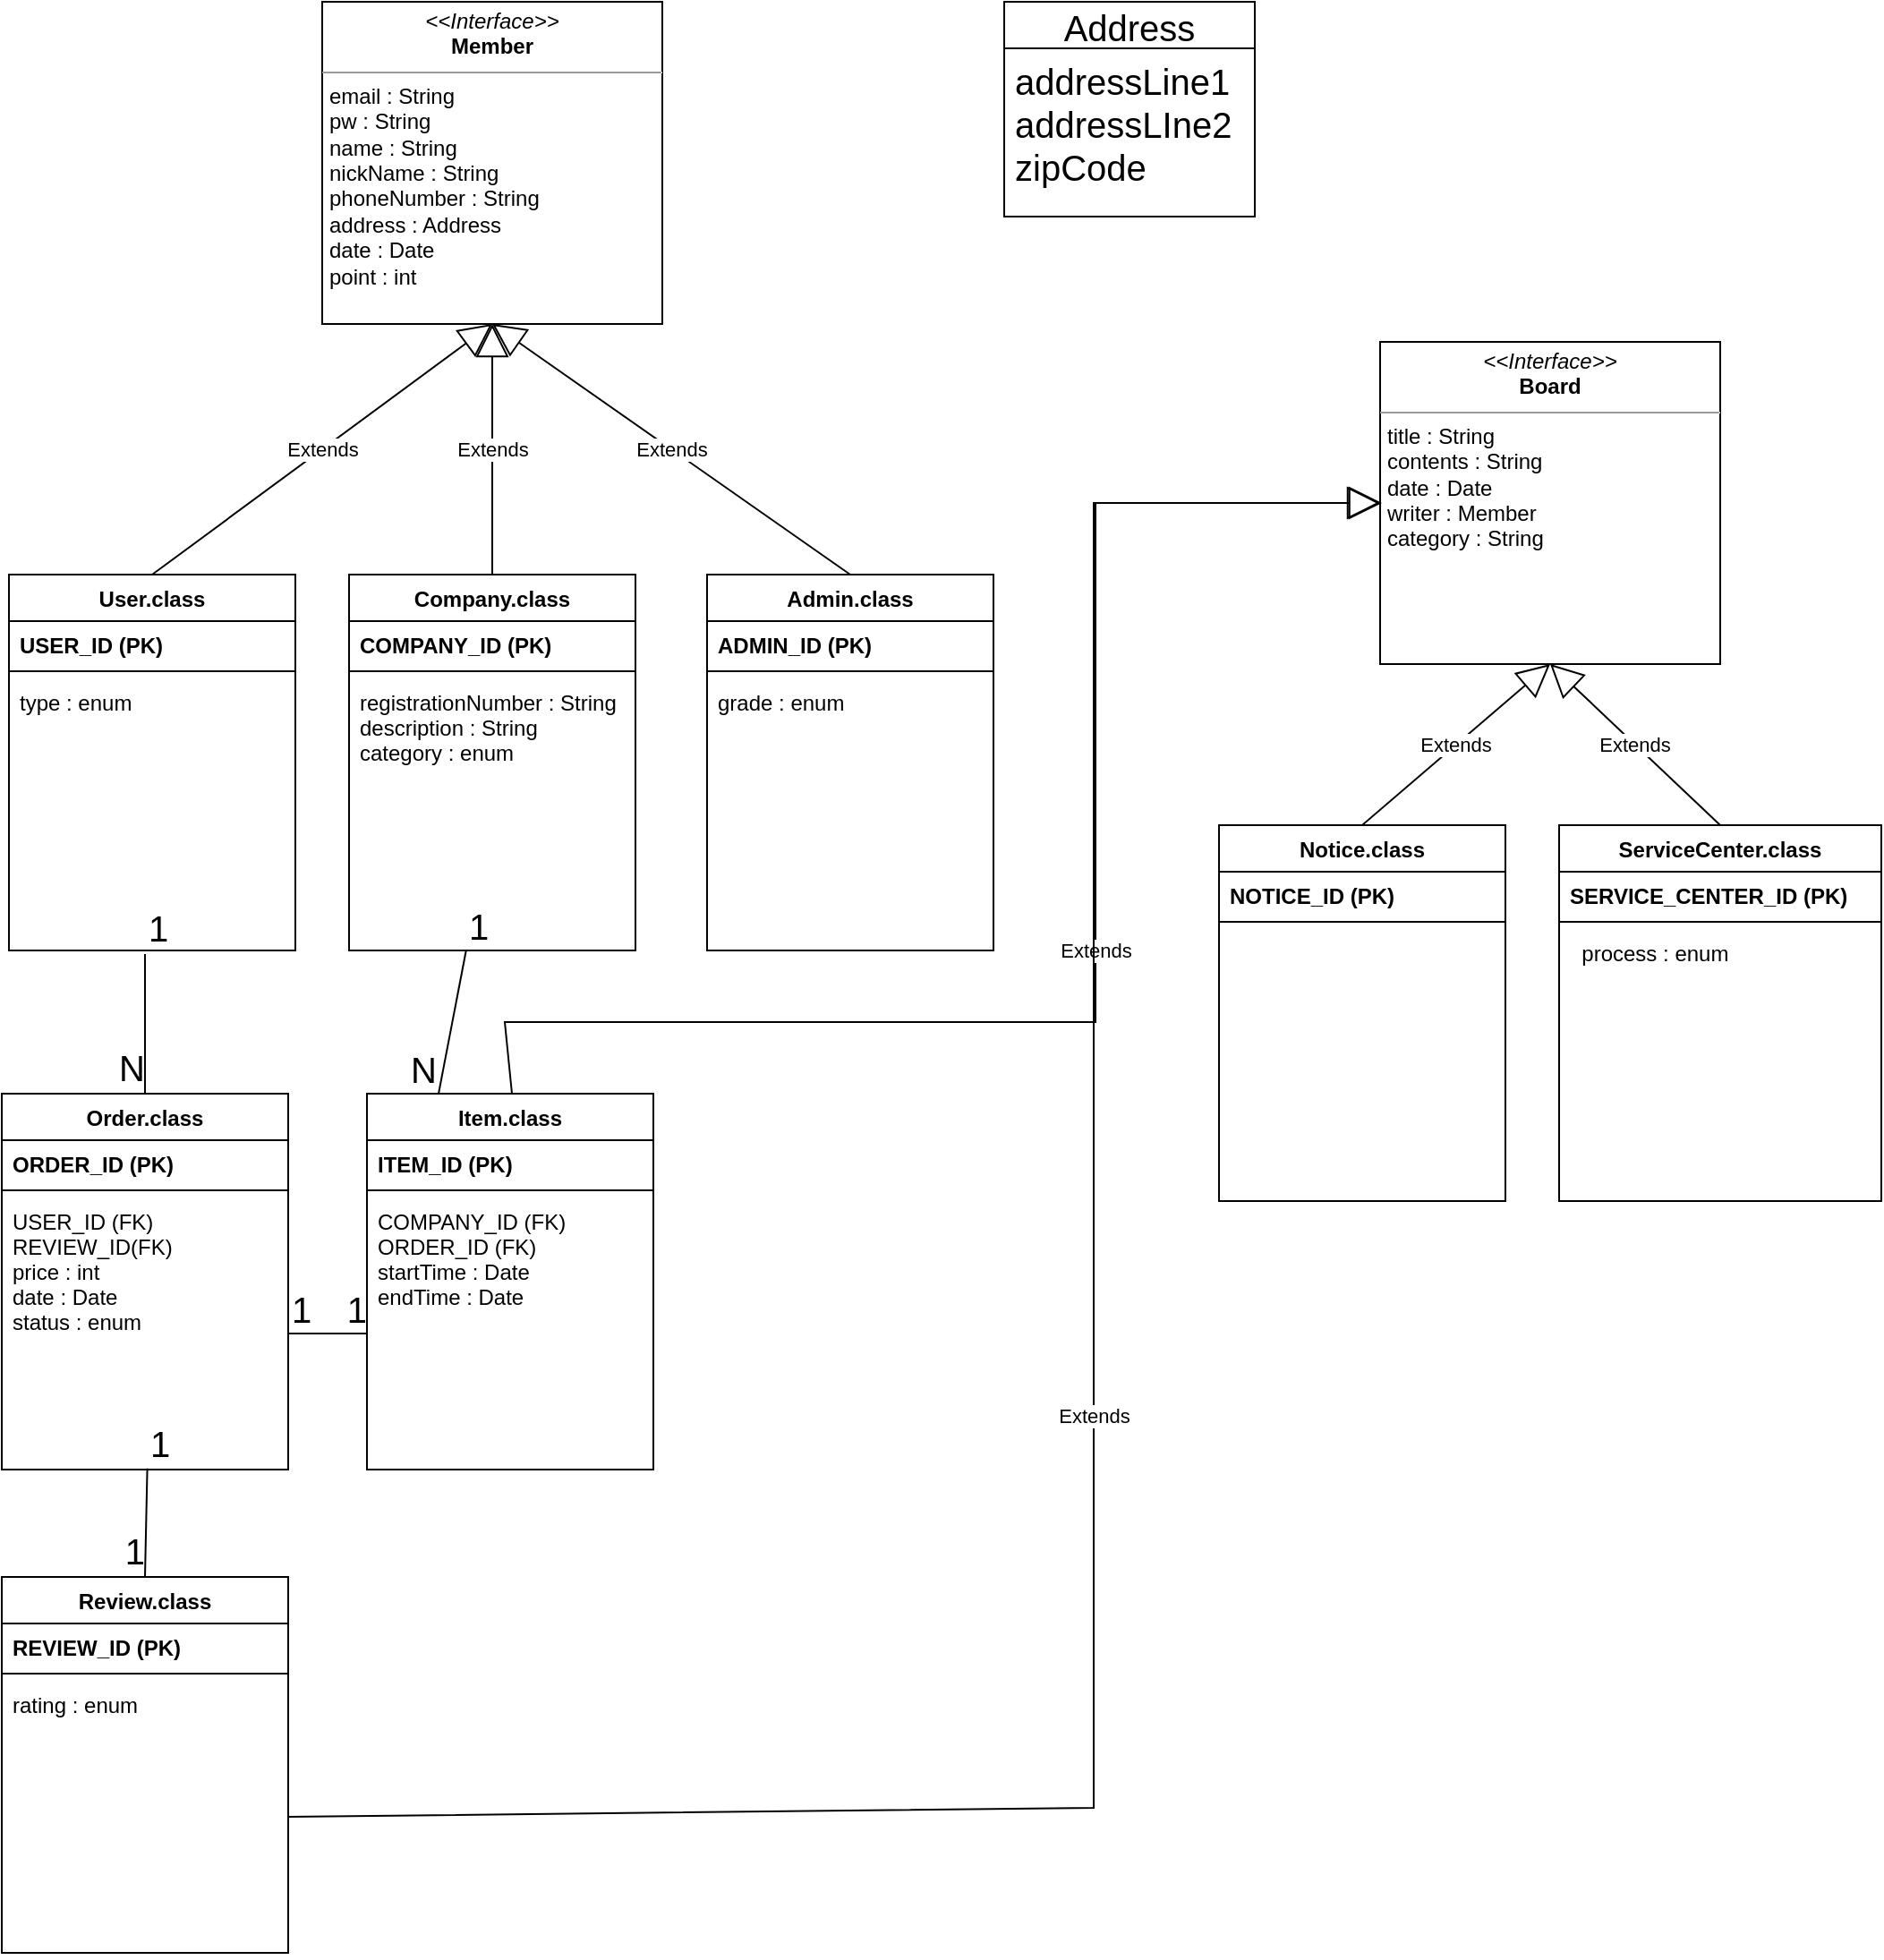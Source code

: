 <mxfile version="15.5.8"><diagram id="lyTAFCxq8ALeStcQczLa" name="Page-1"><mxGraphModel dx="1082" dy="654" grid="1" gridSize="10" guides="1" tooltips="1" connect="1" arrows="1" fold="1" page="1" pageScale="1" pageWidth="3300" pageHeight="4681" math="0" shadow="0"><root><mxCell id="0"/><mxCell id="1" parent="0"/><mxCell id="Be0tI1QiYwBvGTdBsDHM-1" value="User.class" style="swimlane;fontStyle=1;align=center;verticalAlign=top;childLayout=stackLayout;horizontal=1;startSize=26;horizontalStack=0;resizeParent=1;resizeParentMax=0;resizeLast=0;collapsible=1;marginBottom=0;" parent="1" vertex="1"><mxGeometry x="204" y="430" width="160" height="210" as="geometry"/></mxCell><mxCell id="Be0tI1QiYwBvGTdBsDHM-2" value="USER_ID (PK)" style="text;strokeColor=none;fillColor=none;align=left;verticalAlign=top;spacingLeft=4;spacingRight=4;overflow=hidden;rotatable=0;points=[[0,0.5],[1,0.5]];portConstraint=eastwest;fontStyle=1" parent="Be0tI1QiYwBvGTdBsDHM-1" vertex="1"><mxGeometry y="26" width="160" height="24" as="geometry"/></mxCell><mxCell id="Be0tI1QiYwBvGTdBsDHM-3" value="" style="line;strokeWidth=1;fillColor=none;align=left;verticalAlign=middle;spacingTop=-1;spacingLeft=3;spacingRight=3;rotatable=0;labelPosition=right;points=[];portConstraint=eastwest;" parent="Be0tI1QiYwBvGTdBsDHM-1" vertex="1"><mxGeometry y="50" width="160" height="8" as="geometry"/></mxCell><mxCell id="Be0tI1QiYwBvGTdBsDHM-4" value="type : enum&#10;" style="text;strokeColor=none;fillColor=none;align=left;verticalAlign=top;spacingLeft=4;spacingRight=4;overflow=hidden;rotatable=0;points=[[0,0.5],[1,0.5]];portConstraint=eastwest;" parent="Be0tI1QiYwBvGTdBsDHM-1" vertex="1"><mxGeometry y="58" width="160" height="152" as="geometry"/></mxCell><mxCell id="WXVkvfEziPaACx-ewZqQ-2" value="Company.class" style="swimlane;fontStyle=1;align=center;verticalAlign=top;childLayout=stackLayout;horizontal=1;startSize=26;horizontalStack=0;resizeParent=1;resizeParentMax=0;resizeLast=0;collapsible=1;marginBottom=0;" vertex="1" parent="1"><mxGeometry x="394" y="430" width="160" height="210" as="geometry"/></mxCell><mxCell id="WXVkvfEziPaACx-ewZqQ-3" value="COMPANY_ID (PK)" style="text;strokeColor=none;fillColor=none;align=left;verticalAlign=top;spacingLeft=4;spacingRight=4;overflow=hidden;rotatable=0;points=[[0,0.5],[1,0.5]];portConstraint=eastwest;fontStyle=1" vertex="1" parent="WXVkvfEziPaACx-ewZqQ-2"><mxGeometry y="26" width="160" height="24" as="geometry"/></mxCell><mxCell id="WXVkvfEziPaACx-ewZqQ-4" value="" style="line;strokeWidth=1;fillColor=none;align=left;verticalAlign=middle;spacingTop=-1;spacingLeft=3;spacingRight=3;rotatable=0;labelPosition=right;points=[];portConstraint=eastwest;" vertex="1" parent="WXVkvfEziPaACx-ewZqQ-2"><mxGeometry y="50" width="160" height="8" as="geometry"/></mxCell><mxCell id="WXVkvfEziPaACx-ewZqQ-5" value="registrationNumber : String&#10;description : String&#10;category : enum&#10;" style="text;strokeColor=none;fillColor=none;align=left;verticalAlign=top;spacingLeft=4;spacingRight=4;overflow=hidden;rotatable=0;points=[[0,0.5],[1,0.5]];portConstraint=eastwest;" vertex="1" parent="WXVkvfEziPaACx-ewZqQ-2"><mxGeometry y="58" width="160" height="152" as="geometry"/></mxCell><mxCell id="WXVkvfEziPaACx-ewZqQ-7" value="Admin.class" style="swimlane;fontStyle=1;align=center;verticalAlign=top;childLayout=stackLayout;horizontal=1;startSize=26;horizontalStack=0;resizeParent=1;resizeParentMax=0;resizeLast=0;collapsible=1;marginBottom=0;" vertex="1" parent="1"><mxGeometry x="594" y="430" width="160" height="210" as="geometry"/></mxCell><mxCell id="WXVkvfEziPaACx-ewZqQ-8" value="ADMIN_ID (PK)" style="text;strokeColor=none;fillColor=none;align=left;verticalAlign=top;spacingLeft=4;spacingRight=4;overflow=hidden;rotatable=0;points=[[0,0.5],[1,0.5]];portConstraint=eastwest;fontStyle=1" vertex="1" parent="WXVkvfEziPaACx-ewZqQ-7"><mxGeometry y="26" width="160" height="24" as="geometry"/></mxCell><mxCell id="WXVkvfEziPaACx-ewZqQ-9" value="" style="line;strokeWidth=1;fillColor=none;align=left;verticalAlign=middle;spacingTop=-1;spacingLeft=3;spacingRight=3;rotatable=0;labelPosition=right;points=[];portConstraint=eastwest;" vertex="1" parent="WXVkvfEziPaACx-ewZqQ-7"><mxGeometry y="50" width="160" height="8" as="geometry"/></mxCell><mxCell id="WXVkvfEziPaACx-ewZqQ-10" value="grade : enum" style="text;strokeColor=none;fillColor=none;align=left;verticalAlign=top;spacingLeft=4;spacingRight=4;overflow=hidden;rotatable=0;points=[[0,0.5],[1,0.5]];portConstraint=eastwest;" vertex="1" parent="WXVkvfEziPaACx-ewZqQ-7"><mxGeometry y="58" width="160" height="152" as="geometry"/></mxCell><mxCell id="WXVkvfEziPaACx-ewZqQ-12" value="Order.class" style="swimlane;fontStyle=1;align=center;verticalAlign=top;childLayout=stackLayout;horizontal=1;startSize=26;horizontalStack=0;resizeParent=1;resizeParentMax=0;resizeLast=0;collapsible=1;marginBottom=0;" vertex="1" parent="1"><mxGeometry x="200" y="720" width="160" height="210" as="geometry"/></mxCell><mxCell id="WXVkvfEziPaACx-ewZqQ-13" value="ORDER_ID (PK)" style="text;strokeColor=none;fillColor=none;align=left;verticalAlign=top;spacingLeft=4;spacingRight=4;overflow=hidden;rotatable=0;points=[[0,0.5],[1,0.5]];portConstraint=eastwest;fontStyle=1" vertex="1" parent="WXVkvfEziPaACx-ewZqQ-12"><mxGeometry y="26" width="160" height="24" as="geometry"/></mxCell><mxCell id="WXVkvfEziPaACx-ewZqQ-14" value="" style="line;strokeWidth=1;fillColor=none;align=left;verticalAlign=middle;spacingTop=-1;spacingLeft=3;spacingRight=3;rotatable=0;labelPosition=right;points=[];portConstraint=eastwest;" vertex="1" parent="WXVkvfEziPaACx-ewZqQ-12"><mxGeometry y="50" width="160" height="8" as="geometry"/></mxCell><mxCell id="WXVkvfEziPaACx-ewZqQ-15" value="USER_ID (FK)&#10;REVIEW_ID(FK)&#10;price : int&#10;date : Date&#10;status : enum" style="text;strokeColor=none;fillColor=none;align=left;verticalAlign=top;spacingLeft=4;spacingRight=4;overflow=hidden;rotatable=0;points=[[0,0.5],[1,0.5]];portConstraint=eastwest;" vertex="1" parent="WXVkvfEziPaACx-ewZqQ-12"><mxGeometry y="58" width="160" height="152" as="geometry"/></mxCell><mxCell id="WXVkvfEziPaACx-ewZqQ-16" value="Item.class&#10;" style="swimlane;fontStyle=1;align=center;verticalAlign=top;childLayout=stackLayout;horizontal=1;startSize=26;horizontalStack=0;resizeParent=1;resizeParentMax=0;resizeLast=0;collapsible=1;marginBottom=0;" vertex="1" parent="1"><mxGeometry x="404" y="720" width="160" height="210" as="geometry"/></mxCell><mxCell id="WXVkvfEziPaACx-ewZqQ-17" value="ITEM_ID (PK)" style="text;strokeColor=none;fillColor=none;align=left;verticalAlign=top;spacingLeft=4;spacingRight=4;overflow=hidden;rotatable=0;points=[[0,0.5],[1,0.5]];portConstraint=eastwest;fontStyle=1" vertex="1" parent="WXVkvfEziPaACx-ewZqQ-16"><mxGeometry y="26" width="160" height="24" as="geometry"/></mxCell><mxCell id="WXVkvfEziPaACx-ewZqQ-18" value="" style="line;strokeWidth=1;fillColor=none;align=left;verticalAlign=middle;spacingTop=-1;spacingLeft=3;spacingRight=3;rotatable=0;labelPosition=right;points=[];portConstraint=eastwest;" vertex="1" parent="WXVkvfEziPaACx-ewZqQ-16"><mxGeometry y="50" width="160" height="8" as="geometry"/></mxCell><mxCell id="WXVkvfEziPaACx-ewZqQ-19" value="COMPANY_ID (FK)&#10;ORDER_ID (FK)&#10;startTime : Date&#10;endTime : Date" style="text;strokeColor=none;fillColor=none;align=left;verticalAlign=top;spacingLeft=4;spacingRight=4;overflow=hidden;rotatable=0;points=[[0,0.5],[1,0.5]];portConstraint=eastwest;" vertex="1" parent="WXVkvfEziPaACx-ewZqQ-16"><mxGeometry y="58" width="160" height="152" as="geometry"/></mxCell><mxCell id="WXVkvfEziPaACx-ewZqQ-20" value="Review.class&#10;" style="swimlane;fontStyle=1;align=center;verticalAlign=top;childLayout=stackLayout;horizontal=1;startSize=26;horizontalStack=0;resizeParent=1;resizeParentMax=0;resizeLast=0;collapsible=1;marginBottom=0;" vertex="1" parent="1"><mxGeometry x="200" y="990" width="160" height="210" as="geometry"/></mxCell><mxCell id="WXVkvfEziPaACx-ewZqQ-21" value="REVIEW_ID (PK)" style="text;strokeColor=none;fillColor=none;align=left;verticalAlign=top;spacingLeft=4;spacingRight=4;overflow=hidden;rotatable=0;points=[[0,0.5],[1,0.5]];portConstraint=eastwest;fontStyle=1" vertex="1" parent="WXVkvfEziPaACx-ewZqQ-20"><mxGeometry y="26" width="160" height="24" as="geometry"/></mxCell><mxCell id="WXVkvfEziPaACx-ewZqQ-22" value="" style="line;strokeWidth=1;fillColor=none;align=left;verticalAlign=middle;spacingTop=-1;spacingLeft=3;spacingRight=3;rotatable=0;labelPosition=right;points=[];portConstraint=eastwest;" vertex="1" parent="WXVkvfEziPaACx-ewZqQ-20"><mxGeometry y="50" width="160" height="8" as="geometry"/></mxCell><mxCell id="WXVkvfEziPaACx-ewZqQ-23" value="rating : enum" style="text;strokeColor=none;fillColor=none;align=left;verticalAlign=top;spacingLeft=4;spacingRight=4;overflow=hidden;rotatable=0;points=[[0,0.5],[1,0.5]];portConstraint=eastwest;" vertex="1" parent="WXVkvfEziPaACx-ewZqQ-20"><mxGeometry y="58" width="160" height="152" as="geometry"/></mxCell><mxCell id="WXVkvfEziPaACx-ewZqQ-24" value="Notice.class&#10;" style="swimlane;fontStyle=1;align=center;verticalAlign=top;childLayout=stackLayout;horizontal=1;startSize=26;horizontalStack=0;resizeParent=1;resizeParentMax=0;resizeLast=0;collapsible=1;marginBottom=0;" vertex="1" parent="1"><mxGeometry x="880" y="570" width="160" height="210" as="geometry"/></mxCell><mxCell id="WXVkvfEziPaACx-ewZqQ-25" value="NOTICE_ID (PK)" style="text;strokeColor=none;fillColor=none;align=left;verticalAlign=top;spacingLeft=4;spacingRight=4;overflow=hidden;rotatable=0;points=[[0,0.5],[1,0.5]];portConstraint=eastwest;fontStyle=1" vertex="1" parent="WXVkvfEziPaACx-ewZqQ-24"><mxGeometry y="26" width="160" height="24" as="geometry"/></mxCell><mxCell id="WXVkvfEziPaACx-ewZqQ-26" value="" style="line;strokeWidth=1;fillColor=none;align=left;verticalAlign=middle;spacingTop=-1;spacingLeft=3;spacingRight=3;rotatable=0;labelPosition=right;points=[];portConstraint=eastwest;" vertex="1" parent="WXVkvfEziPaACx-ewZqQ-24"><mxGeometry y="50" width="160" height="8" as="geometry"/></mxCell><mxCell id="WXVkvfEziPaACx-ewZqQ-27" value="   &#10;" style="text;strokeColor=none;fillColor=none;align=left;verticalAlign=top;spacingLeft=4;spacingRight=4;overflow=hidden;rotatable=0;points=[[0,0.5],[1,0.5]];portConstraint=eastwest;" vertex="1" parent="WXVkvfEziPaACx-ewZqQ-24"><mxGeometry y="58" width="160" height="152" as="geometry"/></mxCell><mxCell id="WXVkvfEziPaACx-ewZqQ-29" value="ServiceCenter.class&#10;" style="swimlane;fontStyle=1;align=center;verticalAlign=top;childLayout=stackLayout;horizontal=1;startSize=26;horizontalStack=0;resizeParent=1;resizeParentMax=0;resizeLast=0;collapsible=1;marginBottom=0;" vertex="1" parent="1"><mxGeometry x="1070" y="570" width="180" height="210" as="geometry"/></mxCell><mxCell id="WXVkvfEziPaACx-ewZqQ-30" value="SERVICE_CENTER_ID (PK)" style="text;strokeColor=none;fillColor=none;align=left;verticalAlign=top;spacingLeft=4;spacingRight=4;overflow=hidden;rotatable=0;points=[[0,0.5],[1,0.5]];portConstraint=eastwest;fontStyle=1" vertex="1" parent="WXVkvfEziPaACx-ewZqQ-29"><mxGeometry y="26" width="180" height="24" as="geometry"/></mxCell><mxCell id="WXVkvfEziPaACx-ewZqQ-31" value="" style="line;strokeWidth=1;fillColor=none;align=left;verticalAlign=middle;spacingTop=-1;spacingLeft=3;spacingRight=3;rotatable=0;labelPosition=right;points=[];portConstraint=eastwest;" vertex="1" parent="WXVkvfEziPaACx-ewZqQ-29"><mxGeometry y="50" width="180" height="8" as="geometry"/></mxCell><mxCell id="WXVkvfEziPaACx-ewZqQ-32" value="  process : enum&#10;" style="text;strokeColor=none;fillColor=none;align=left;verticalAlign=top;spacingLeft=4;spacingRight=4;overflow=hidden;rotatable=0;points=[[0,0.5],[1,0.5]];portConstraint=eastwest;" vertex="1" parent="WXVkvfEziPaACx-ewZqQ-29"><mxGeometry y="58" width="180" height="152" as="geometry"/></mxCell><mxCell id="WXVkvfEziPaACx-ewZqQ-38" value="Extends" style="endArrow=block;endSize=16;endFill=0;html=1;rounded=0;exitX=0.5;exitY=0;exitDx=0;exitDy=0;entryX=0.5;entryY=1;entryDx=0;entryDy=0;" edge="1" parent="1" source="Be0tI1QiYwBvGTdBsDHM-1" target="WXVkvfEziPaACx-ewZqQ-54"><mxGeometry width="160" relative="1" as="geometry"><mxPoint x="624" y="340" as="sourcePoint"/><mxPoint x="474" y="350" as="targetPoint"/></mxGeometry></mxCell><mxCell id="WXVkvfEziPaACx-ewZqQ-41" value="" style="endArrow=none;html=1;rounded=0;exitX=0.475;exitY=1.013;exitDx=0;exitDy=0;exitPerimeter=0;entryX=0.5;entryY=0;entryDx=0;entryDy=0;" edge="1" parent="1" source="Be0tI1QiYwBvGTdBsDHM-4" target="WXVkvfEziPaACx-ewZqQ-12"><mxGeometry relative="1" as="geometry"><mxPoint x="674" y="630" as="sourcePoint"/><mxPoint x="834" y="630" as="targetPoint"/></mxGeometry></mxCell><mxCell id="WXVkvfEziPaACx-ewZqQ-42" value="1" style="resizable=0;html=1;align=left;verticalAlign=bottom;fontSize=20;" connectable="0" vertex="1" parent="WXVkvfEziPaACx-ewZqQ-41"><mxGeometry x="-1" relative="1" as="geometry"/></mxCell><mxCell id="WXVkvfEziPaACx-ewZqQ-43" value="N" style="resizable=0;html=1;align=right;verticalAlign=bottom;fontSize=20;" connectable="0" vertex="1" parent="WXVkvfEziPaACx-ewZqQ-41"><mxGeometry x="1" relative="1" as="geometry"/></mxCell><mxCell id="WXVkvfEziPaACx-ewZqQ-48" value="Address" style="swimlane;fontStyle=0;childLayout=stackLayout;horizontal=1;startSize=26;fillColor=none;horizontalStack=0;resizeParent=1;resizeParentMax=0;resizeLast=0;collapsible=1;marginBottom=0;fontSize=20;" vertex="1" parent="1"><mxGeometry x="760" y="110" width="140" height="120" as="geometry"/></mxCell><mxCell id="WXVkvfEziPaACx-ewZqQ-49" value="addressLine1&#10;addressLIne2&#10;zipCode" style="text;strokeColor=none;fillColor=none;align=left;verticalAlign=top;spacingLeft=4;spacingRight=4;overflow=hidden;rotatable=0;points=[[0,0.5],[1,0.5]];portConstraint=eastwest;fontSize=20;" vertex="1" parent="WXVkvfEziPaACx-ewZqQ-48"><mxGeometry y="26" width="140" height="94" as="geometry"/></mxCell><mxCell id="WXVkvfEziPaACx-ewZqQ-54" value="&lt;p style=&quot;margin: 0px ; margin-top: 4px ; text-align: center&quot;&gt;&lt;i&gt;&amp;lt;&amp;lt;Interface&amp;gt;&amp;gt;&lt;/i&gt;&lt;br&gt;&lt;b&gt;Member&lt;/b&gt;&lt;/p&gt;&lt;hr size=&quot;1&quot;&gt;&lt;p style=&quot;margin: 0px ; margin-left: 4px&quot;&gt;email : String&lt;br style=&quot;padding: 0px ; margin: 0px&quot;&gt;pw : String&lt;br style=&quot;padding: 0px ; margin: 0px&quot;&gt;name : String&lt;br style=&quot;padding: 0px ; margin: 0px&quot;&gt;nickName : String&lt;br style=&quot;padding: 0px ; margin: 0px&quot;&gt;phoneNumber : String&lt;br style=&quot;padding: 0px ; margin: 0px&quot;&gt;address : Address&lt;br style=&quot;padding: 0px ; margin: 0px&quot;&gt;date : Date&lt;br style=&quot;padding: 0px ; margin: 0px&quot;&gt;point : int&lt;br&gt;&lt;/p&gt;" style="verticalAlign=top;align=left;overflow=fill;fontSize=12;fontFamily=Helvetica;html=1;" vertex="1" parent="1"><mxGeometry x="379" y="110" width="190" height="180" as="geometry"/></mxCell><mxCell id="WXVkvfEziPaACx-ewZqQ-55" value="Extends" style="endArrow=block;endSize=16;endFill=0;html=1;rounded=0;exitX=0.5;exitY=0;exitDx=0;exitDy=0;entryX=0.5;entryY=1;entryDx=0;entryDy=0;" edge="1" parent="1" source="WXVkvfEziPaACx-ewZqQ-2" target="WXVkvfEziPaACx-ewZqQ-54"><mxGeometry width="160" relative="1" as="geometry"><mxPoint x="294" y="440.0" as="sourcePoint"/><mxPoint x="479" y="300" as="targetPoint"/></mxGeometry></mxCell><mxCell id="WXVkvfEziPaACx-ewZqQ-56" value="Extends" style="endArrow=block;endSize=16;endFill=0;html=1;rounded=0;exitX=0.5;exitY=0;exitDx=0;exitDy=0;entryX=0.5;entryY=1;entryDx=0;entryDy=0;" edge="1" parent="1" source="WXVkvfEziPaACx-ewZqQ-7" target="WXVkvfEziPaACx-ewZqQ-54"><mxGeometry width="160" relative="1" as="geometry"><mxPoint x="484" y="440.0" as="sourcePoint"/><mxPoint x="479" y="300" as="targetPoint"/></mxGeometry></mxCell><mxCell id="WXVkvfEziPaACx-ewZqQ-58" value="&lt;p style=&quot;margin: 0px ; margin-top: 4px ; text-align: center&quot;&gt;&lt;i&gt;&amp;lt;&amp;lt;Interface&amp;gt;&amp;gt;&lt;/i&gt;&lt;br&gt;&lt;b&gt;Board&lt;/b&gt;&lt;/p&gt;&lt;hr size=&quot;1&quot;&gt;&lt;p style=&quot;margin: 0px ; margin-left: 4px&quot;&gt;title : String&lt;/p&gt;&lt;p style=&quot;margin: 0px ; margin-left: 4px&quot;&gt;contents : String&lt;/p&gt;&lt;p style=&quot;margin: 0px ; margin-left: 4px&quot;&gt;date : Date&lt;/p&gt;&lt;p style=&quot;margin: 0px ; margin-left: 4px&quot;&gt;writer : Member&lt;/p&gt;&lt;p style=&quot;margin: 0px ; margin-left: 4px&quot;&gt;category : String&lt;/p&gt;" style="verticalAlign=top;align=left;overflow=fill;fontSize=12;fontFamily=Helvetica;html=1;" vertex="1" parent="1"><mxGeometry x="970" y="300" width="190" height="180" as="geometry"/></mxCell><mxCell id="WXVkvfEziPaACx-ewZqQ-59" value="Extends" style="endArrow=block;endSize=16;endFill=0;html=1;rounded=0;entryX=0.5;entryY=1;entryDx=0;entryDy=0;exitX=0.5;exitY=0;exitDx=0;exitDy=0;" edge="1" parent="1" source="WXVkvfEziPaACx-ewZqQ-24" target="WXVkvfEziPaACx-ewZqQ-58"><mxGeometry width="160" relative="1" as="geometry"><mxPoint x="920" y="660" as="sourcePoint"/><mxPoint x="484" y="300" as="targetPoint"/></mxGeometry></mxCell><mxCell id="WXVkvfEziPaACx-ewZqQ-60" value="Extends" style="endArrow=block;endSize=16;endFill=0;html=1;rounded=0;entryX=0.5;entryY=1;entryDx=0;entryDy=0;exitX=0.5;exitY=0;exitDx=0;exitDy=0;" edge="1" parent="1" source="WXVkvfEziPaACx-ewZqQ-29" target="WXVkvfEziPaACx-ewZqQ-58"><mxGeometry width="160" relative="1" as="geometry"><mxPoint x="974" y="730" as="sourcePoint"/><mxPoint x="1105" y="490" as="targetPoint"/></mxGeometry></mxCell><mxCell id="WXVkvfEziPaACx-ewZqQ-61" value="Extends" style="endArrow=block;endSize=16;endFill=0;html=1;rounded=0;entryX=0;entryY=0.5;entryDx=0;entryDy=0;exitX=0.5;exitY=0;exitDx=0;exitDy=0;" edge="1" parent="1"><mxGeometry width="160" relative="1" as="geometry"><mxPoint x="485" y="720" as="sourcePoint"/><mxPoint x="971" y="390" as="targetPoint"/><Array as="points"><mxPoint x="481" y="680"/><mxPoint x="811" y="680"/><mxPoint x="811" y="390"/></Array></mxGeometry></mxCell><mxCell id="WXVkvfEziPaACx-ewZqQ-65" value="Extends" style="endArrow=block;endSize=16;endFill=0;html=1;rounded=0;exitX=1;exitY=0.5;exitDx=0;exitDy=0;" edge="1" parent="1" source="WXVkvfEziPaACx-ewZqQ-23"><mxGeometry width="160" relative="1" as="geometry"><mxPoint x="480" y="1030" as="sourcePoint"/><mxPoint x="970" y="390" as="targetPoint"/><Array as="points"><mxPoint x="810" y="1119"/><mxPoint x="810" y="390"/></Array></mxGeometry></mxCell><mxCell id="WXVkvfEziPaACx-ewZqQ-66" value="" style="endArrow=none;html=1;rounded=0;entryX=0.25;entryY=0;entryDx=0;entryDy=0;" edge="1" parent="1" source="WXVkvfEziPaACx-ewZqQ-5" target="WXVkvfEziPaACx-ewZqQ-16"><mxGeometry relative="1" as="geometry"><mxPoint x="450.0" y="639.996" as="sourcePoint"/><mxPoint x="450" y="718" as="targetPoint"/></mxGeometry></mxCell><mxCell id="WXVkvfEziPaACx-ewZqQ-67" value="1" style="resizable=0;html=1;align=left;verticalAlign=bottom;fontSize=20;" connectable="0" vertex="1" parent="WXVkvfEziPaACx-ewZqQ-66"><mxGeometry x="-1" relative="1" as="geometry"/></mxCell><mxCell id="WXVkvfEziPaACx-ewZqQ-68" value="N" style="resizable=0;html=1;align=right;verticalAlign=bottom;fontSize=20;" connectable="0" vertex="1" parent="WXVkvfEziPaACx-ewZqQ-66"><mxGeometry x="1" relative="1" as="geometry"/></mxCell><mxCell id="WXVkvfEziPaACx-ewZqQ-69" value="" style="endArrow=none;html=1;rounded=0;exitX=0.508;exitY=0.996;exitDx=0;exitDy=0;entryX=0.5;entryY=0;entryDx=0;entryDy=0;exitPerimeter=0;" edge="1" parent="1" source="WXVkvfEziPaACx-ewZqQ-15" target="WXVkvfEziPaACx-ewZqQ-20"><mxGeometry relative="1" as="geometry"><mxPoint x="290.0" y="651.976" as="sourcePoint"/><mxPoint x="290" y="730" as="targetPoint"/></mxGeometry></mxCell><mxCell id="WXVkvfEziPaACx-ewZqQ-70" value="1" style="resizable=0;html=1;align=left;verticalAlign=bottom;fontSize=20;" connectable="0" vertex="1" parent="WXVkvfEziPaACx-ewZqQ-69"><mxGeometry x="-1" relative="1" as="geometry"/></mxCell><mxCell id="WXVkvfEziPaACx-ewZqQ-71" value="1" style="resizable=0;html=1;align=right;verticalAlign=bottom;fontSize=20;" connectable="0" vertex="1" parent="WXVkvfEziPaACx-ewZqQ-69"><mxGeometry x="1" relative="1" as="geometry"/></mxCell><mxCell id="WXVkvfEziPaACx-ewZqQ-72" value="" style="endArrow=none;html=1;rounded=0;exitX=1;exitY=0.5;exitDx=0;exitDy=0;entryX=0;entryY=0.5;entryDx=0;entryDy=0;" edge="1" parent="1" source="WXVkvfEziPaACx-ewZqQ-15" target="WXVkvfEziPaACx-ewZqQ-19"><mxGeometry relative="1" as="geometry"><mxPoint x="291.28" y="939.392" as="sourcePoint"/><mxPoint x="290" y="1000" as="targetPoint"/></mxGeometry></mxCell><mxCell id="WXVkvfEziPaACx-ewZqQ-73" value="1" style="resizable=0;html=1;align=left;verticalAlign=bottom;fontSize=20;" connectable="0" vertex="1" parent="WXVkvfEziPaACx-ewZqQ-72"><mxGeometry x="-1" relative="1" as="geometry"/></mxCell><mxCell id="WXVkvfEziPaACx-ewZqQ-74" value="1" style="resizable=0;html=1;align=right;verticalAlign=bottom;fontSize=20;" connectable="0" vertex="1" parent="WXVkvfEziPaACx-ewZqQ-72"><mxGeometry x="1" relative="1" as="geometry"/></mxCell></root></mxGraphModel></diagram></mxfile>